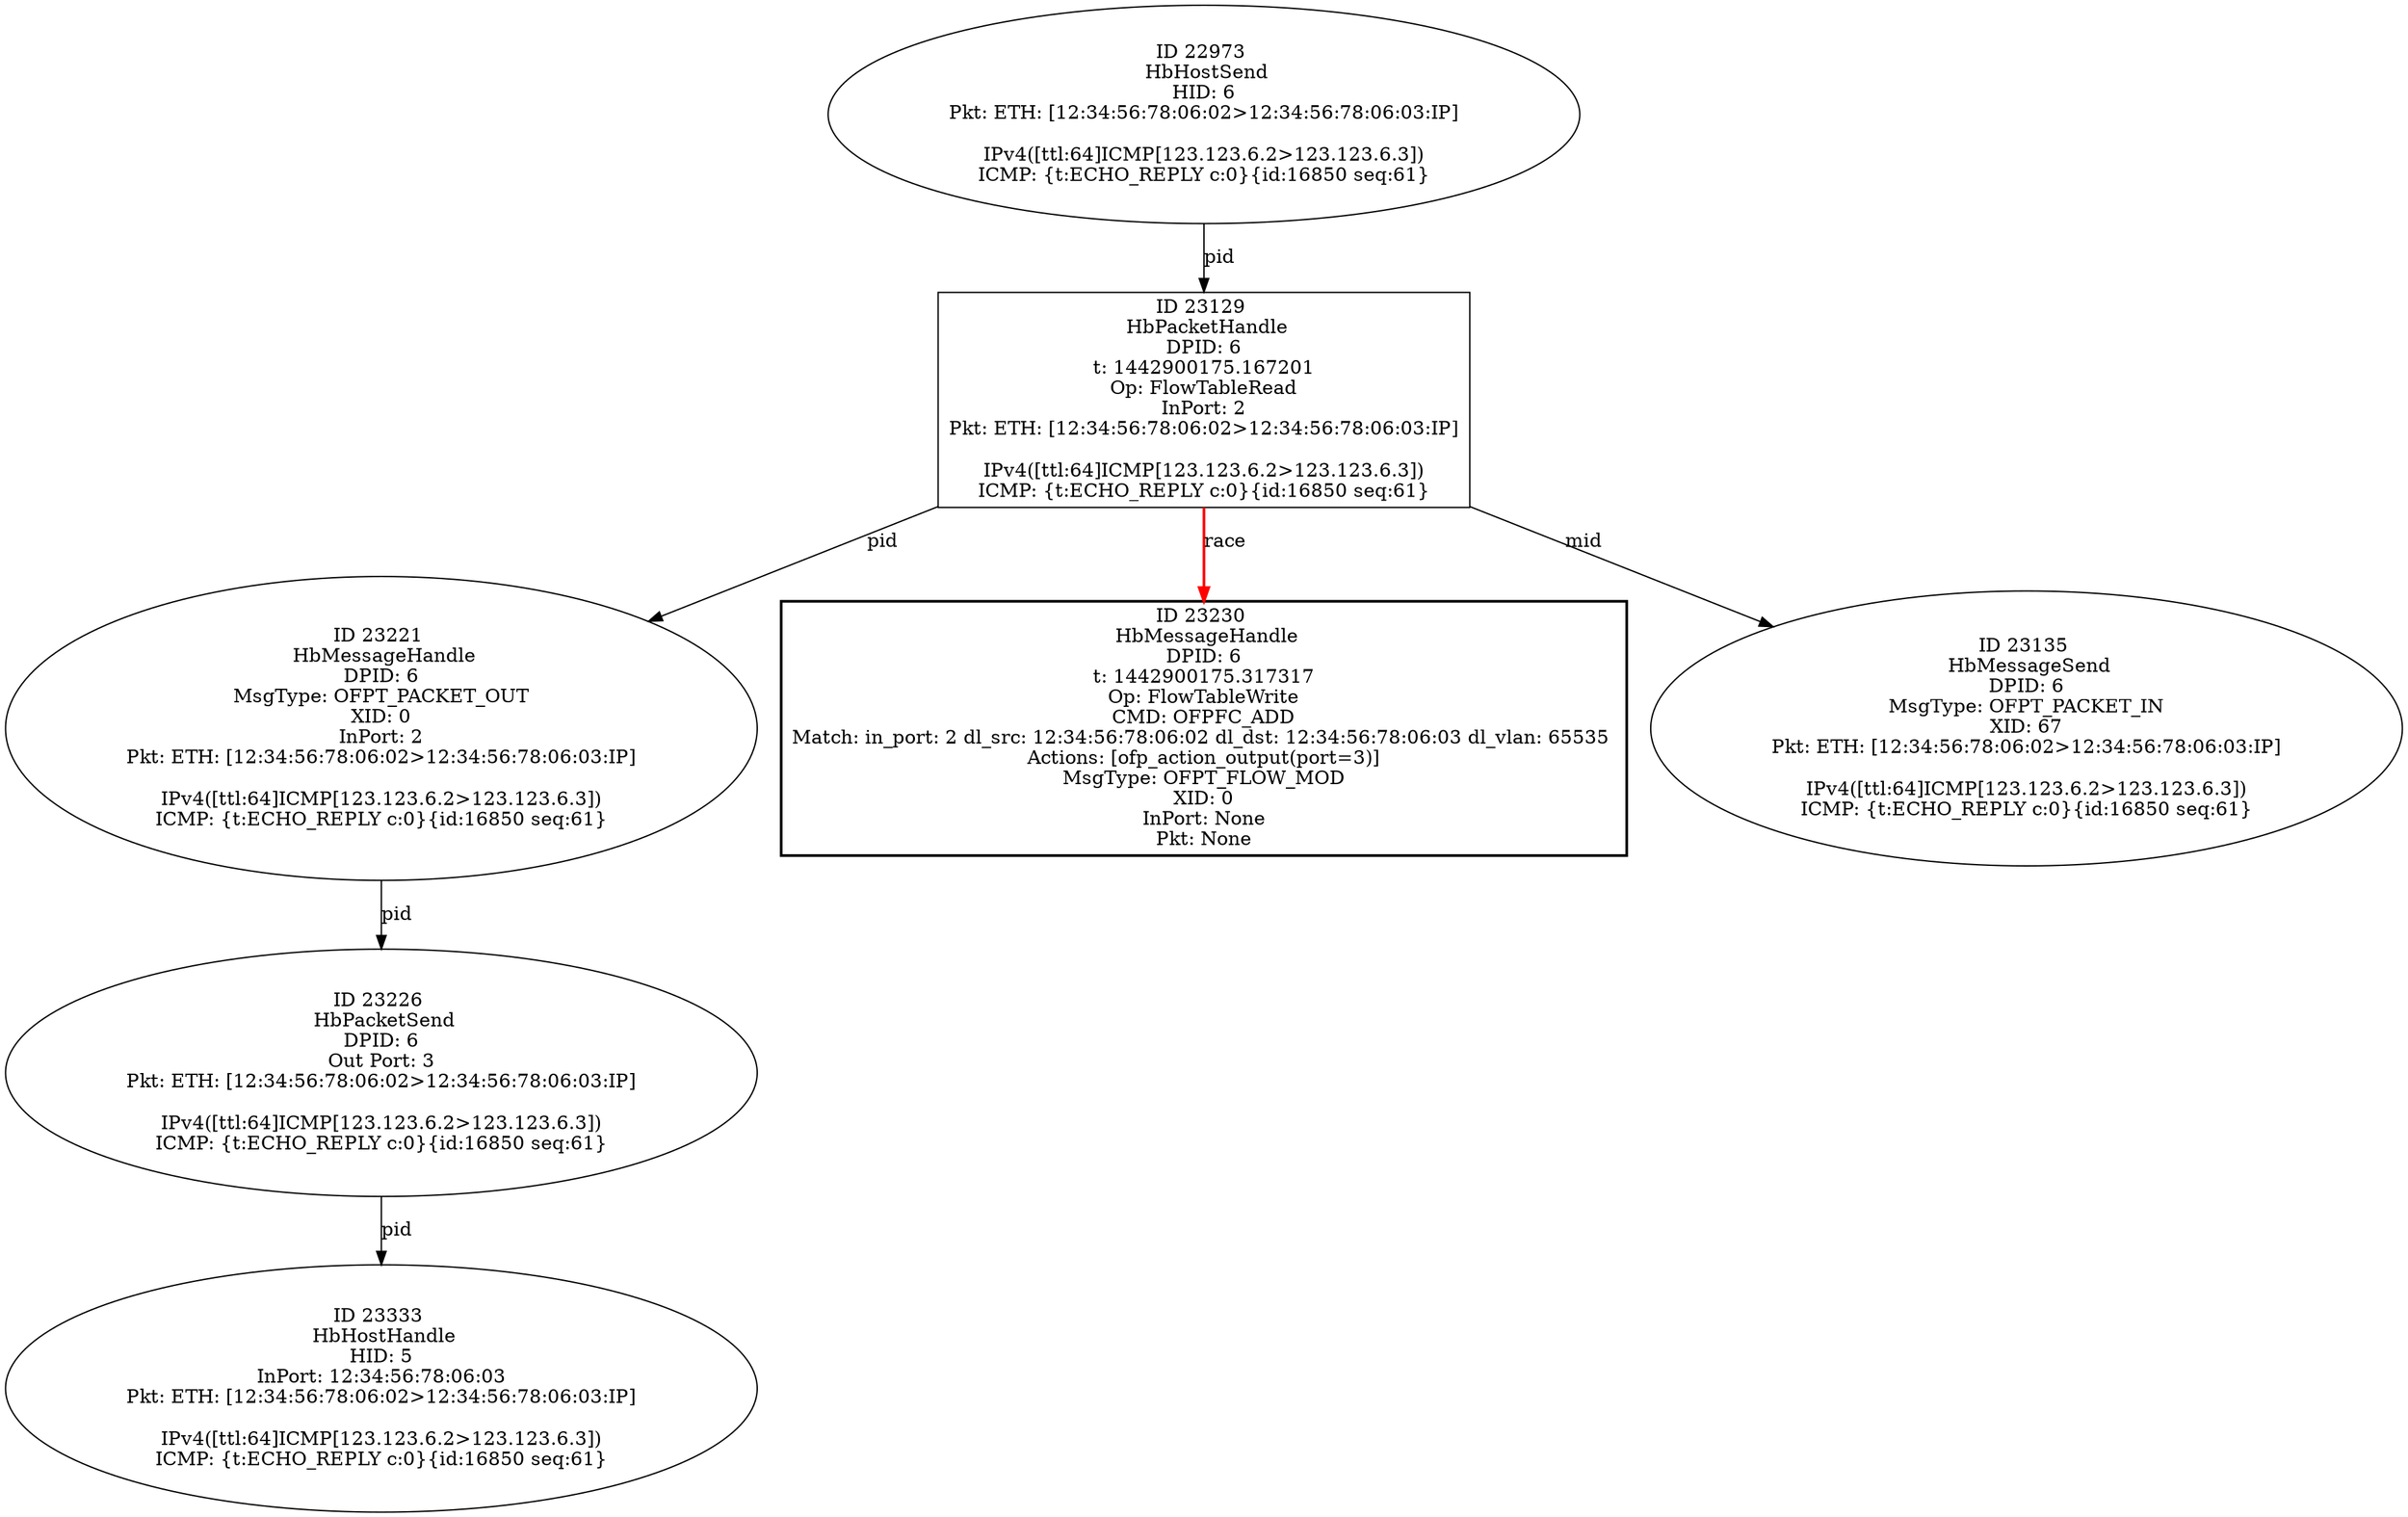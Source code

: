 strict digraph G {
23333 [shape=oval, event=<hb_events.HbHostHandle object at 0x10cdc91d0>, label="ID 23333 
 HbHostHandle
HID: 5
InPort: 12:34:56:78:06:03
Pkt: ETH: [12:34:56:78:06:02>12:34:56:78:06:03:IP]

IPv4([ttl:64]ICMP[123.123.6.2>123.123.6.3])
ICMP: {t:ECHO_REPLY c:0}{id:16850 seq:61}"];
23221 [shape=oval, event=<hb_events.HbMessageHandle object at 0x10cd621d0>, label="ID 23221 
 HbMessageHandle
DPID: 6
MsgType: OFPT_PACKET_OUT
XID: 0
InPort: 2
Pkt: ETH: [12:34:56:78:06:02>12:34:56:78:06:03:IP]

IPv4([ttl:64]ICMP[123.123.6.2>123.123.6.3])
ICMP: {t:ECHO_REPLY c:0}{id:16850 seq:61}"];
23129 [shape=box, event=<hb_events.HbPacketHandle object at 0x10cd2ebd0>, label="ID 23129 
 HbPacketHandle
DPID: 6
t: 1442900175.167201
Op: FlowTableRead
InPort: 2
Pkt: ETH: [12:34:56:78:06:02>12:34:56:78:06:03:IP]

IPv4([ttl:64]ICMP[123.123.6.2>123.123.6.3])
ICMP: {t:ECHO_REPLY c:0}{id:16850 seq:61}"];
23226 [shape=oval, event=<hb_events.HbPacketSend object at 0x10cd68f10>, label="ID 23226 
 HbPacketSend
DPID: 6
Out Port: 3
Pkt: ETH: [12:34:56:78:06:02>12:34:56:78:06:03:IP]

IPv4([ttl:64]ICMP[123.123.6.2>123.123.6.3])
ICMP: {t:ECHO_REPLY c:0}{id:16850 seq:61}"];
22973 [shape=oval, event=<hb_events.HbHostSend object at 0x10cc61f50>, label="ID 22973 
 HbHostSend
HID: 6
Pkt: ETH: [12:34:56:78:06:02>12:34:56:78:06:03:IP]

IPv4([ttl:64]ICMP[123.123.6.2>123.123.6.3])
ICMP: {t:ECHO_REPLY c:0}{id:16850 seq:61}"];
23230 [shape=box, style=bold, event=<hb_events.HbMessageHandle object at 0x10cd6fb10>, label="ID 23230 
 HbMessageHandle
DPID: 6
t: 1442900175.317317
Op: FlowTableWrite
CMD: OFPFC_ADD
Match: in_port: 2 dl_src: 12:34:56:78:06:02 dl_dst: 12:34:56:78:06:03 dl_vlan: 65535 
Actions: [ofp_action_output(port=3)]
MsgType: OFPT_FLOW_MOD
XID: 0
InPort: None
Pkt: None"];
23135 [shape=oval, event=<hb_events.HbMessageSend object at 0x10cd3a350>, label="ID 23135 
 HbMessageSend
DPID: 6
MsgType: OFPT_PACKET_IN
XID: 67
Pkt: ETH: [12:34:56:78:06:02>12:34:56:78:06:03:IP]

IPv4([ttl:64]ICMP[123.123.6.2>123.123.6.3])
ICMP: {t:ECHO_REPLY c:0}{id:16850 seq:61}"];
23221 -> 23226  [rel=pid, label=pid];
23129 -> 23221  [rel=pid, label=pid];
23129 -> 23230  [harmful=True, color=red, style=bold, rel=race, label=race];
23129 -> 23135  [rel=mid, label=mid];
23226 -> 23333  [rel=pid, label=pid];
22973 -> 23129  [rel=pid, label=pid];
}

